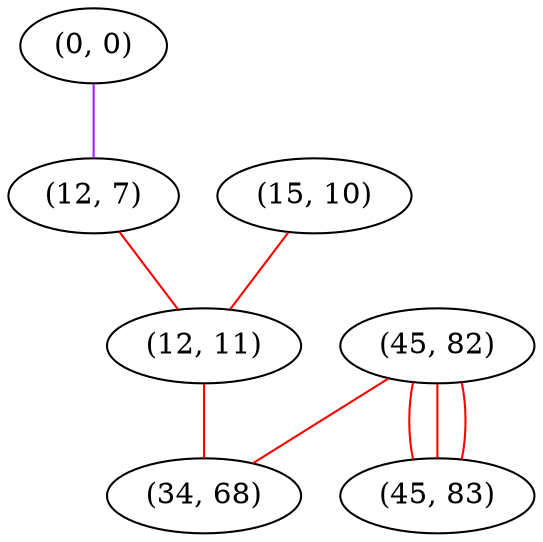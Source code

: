 graph "" {
"(0, 0)";
"(12, 7)";
"(15, 10)";
"(45, 82)";
"(12, 11)";
"(45, 83)";
"(34, 68)";
"(0, 0)" -- "(12, 7)"  [color=purple, key=0, weight=4];
"(12, 7)" -- "(12, 11)"  [color=red, key=0, weight=1];
"(15, 10)" -- "(12, 11)"  [color=red, key=0, weight=1];
"(45, 82)" -- "(34, 68)"  [color=red, key=0, weight=1];
"(45, 82)" -- "(45, 83)"  [color=red, key=0, weight=1];
"(45, 82)" -- "(45, 83)"  [color=red, key=1, weight=1];
"(45, 82)" -- "(45, 83)"  [color=red, key=2, weight=1];
"(12, 11)" -- "(34, 68)"  [color=red, key=0, weight=1];
}
